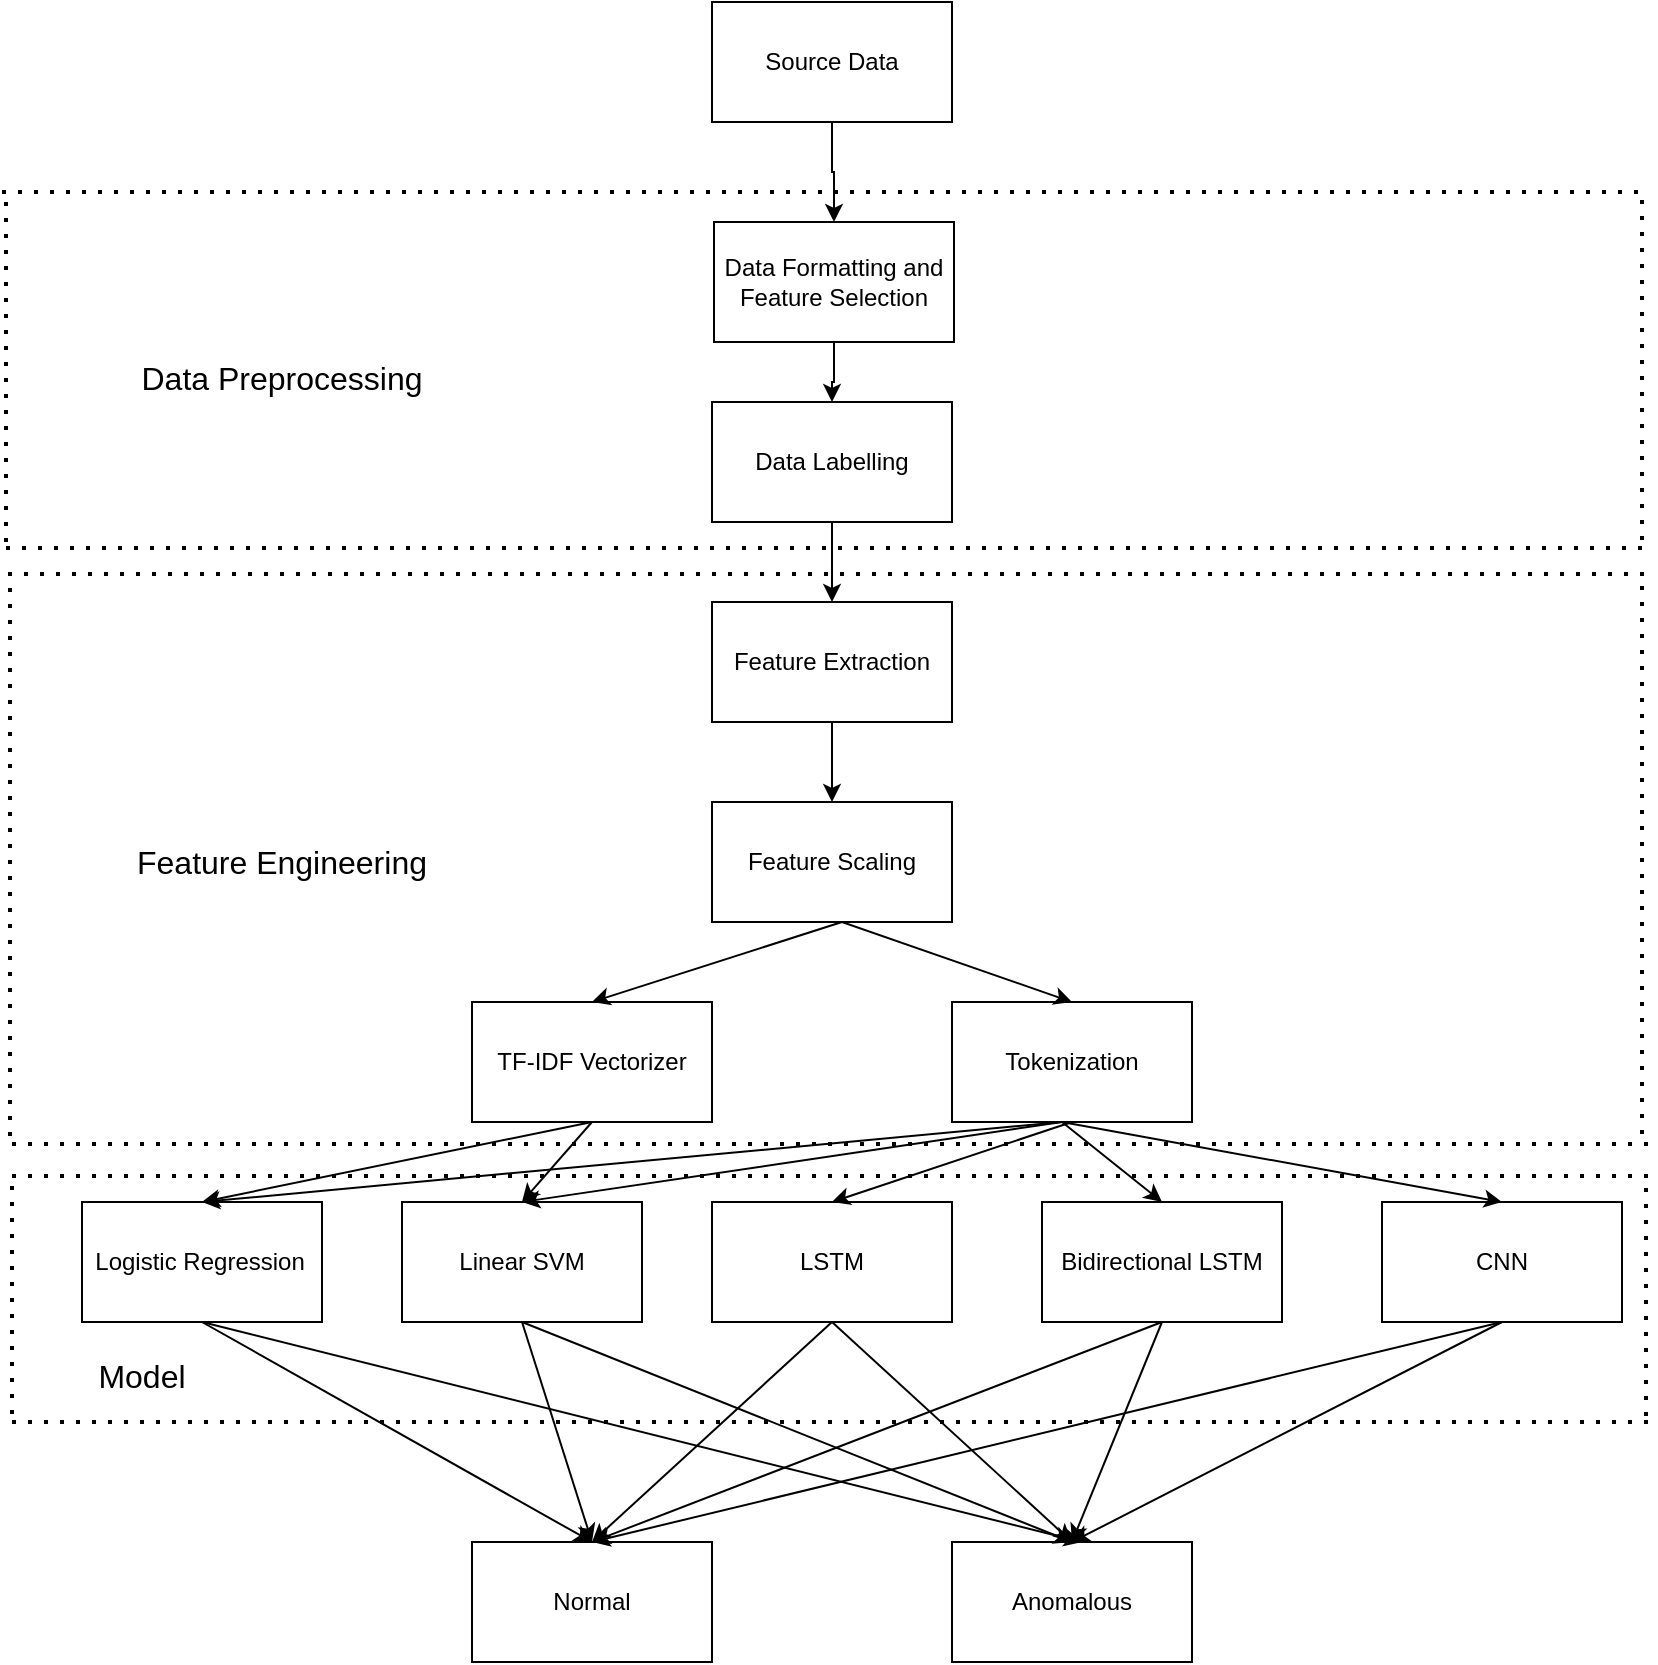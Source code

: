 <mxfile version="24.2.5" type="device">
  <diagram name="Page-1" id="T_hxxkH_KHOBAqH4aB1k">
    <mxGraphModel dx="1050" dy="522" grid="1" gridSize="10" guides="1" tooltips="1" connect="1" arrows="1" fold="1" page="1" pageScale="1" pageWidth="850" pageHeight="1100" math="0" shadow="0">
      <root>
        <mxCell id="0" />
        <mxCell id="1" parent="0" />
        <mxCell id="eUfQY9kIUvfG8wuNC-_B-15" value="" style="edgeStyle=orthogonalEdgeStyle;rounded=0;orthogonalLoop=1;jettySize=auto;html=1;" parent="1" source="eUfQY9kIUvfG8wuNC-_B-1" target="eUfQY9kIUvfG8wuNC-_B-2" edge="1">
          <mxGeometry relative="1" as="geometry" />
        </mxCell>
        <mxCell id="eUfQY9kIUvfG8wuNC-_B-1" value="Source Data" style="rounded=0;whiteSpace=wrap;html=1;" parent="1" vertex="1">
          <mxGeometry x="365" y="158" width="120" height="60" as="geometry" />
        </mxCell>
        <mxCell id="eUfQY9kIUvfG8wuNC-_B-16" value="" style="edgeStyle=orthogonalEdgeStyle;rounded=0;orthogonalLoop=1;jettySize=auto;html=1;" parent="1" source="eUfQY9kIUvfG8wuNC-_B-2" target="eUfQY9kIUvfG8wuNC-_B-4" edge="1">
          <mxGeometry relative="1" as="geometry" />
        </mxCell>
        <mxCell id="eUfQY9kIUvfG8wuNC-_B-2" value="Data Formatting and Feature Selection" style="rounded=0;whiteSpace=wrap;html=1;" parent="1" vertex="1">
          <mxGeometry x="366" y="268" width="120" height="60" as="geometry" />
        </mxCell>
        <mxCell id="eUfQY9kIUvfG8wuNC-_B-17" value="" style="edgeStyle=orthogonalEdgeStyle;rounded=0;orthogonalLoop=1;jettySize=auto;html=1;" parent="1" source="eUfQY9kIUvfG8wuNC-_B-4" target="eUfQY9kIUvfG8wuNC-_B-5" edge="1">
          <mxGeometry relative="1" as="geometry" />
        </mxCell>
        <mxCell id="eUfQY9kIUvfG8wuNC-_B-4" value="Data Labelling" style="rounded=0;whiteSpace=wrap;html=1;" parent="1" vertex="1">
          <mxGeometry x="365" y="358" width="120" height="60" as="geometry" />
        </mxCell>
        <mxCell id="eUfQY9kIUvfG8wuNC-_B-18" value="" style="edgeStyle=orthogonalEdgeStyle;rounded=0;orthogonalLoop=1;jettySize=auto;html=1;" parent="1" source="eUfQY9kIUvfG8wuNC-_B-5" target="eUfQY9kIUvfG8wuNC-_B-9" edge="1">
          <mxGeometry relative="1" as="geometry" />
        </mxCell>
        <mxCell id="eUfQY9kIUvfG8wuNC-_B-5" value="Feature Extraction" style="rounded=0;whiteSpace=wrap;html=1;" parent="1" vertex="1">
          <mxGeometry x="365" y="458" width="120" height="60" as="geometry" />
        </mxCell>
        <mxCell id="eUfQY9kIUvfG8wuNC-_B-6" value="TF-IDF Vectorizer" style="rounded=0;whiteSpace=wrap;html=1;" parent="1" vertex="1">
          <mxGeometry x="245" y="658" width="120" height="60" as="geometry" />
        </mxCell>
        <mxCell id="eUfQY9kIUvfG8wuNC-_B-8" value="Tokenization" style="rounded=0;whiteSpace=wrap;html=1;" parent="1" vertex="1">
          <mxGeometry x="485" y="658" width="120" height="60" as="geometry" />
        </mxCell>
        <mxCell id="eUfQY9kIUvfG8wuNC-_B-9" value="Feature Scaling" style="rounded=0;whiteSpace=wrap;html=1;" parent="1" vertex="1">
          <mxGeometry x="365" y="558" width="120" height="60" as="geometry" />
        </mxCell>
        <mxCell id="eUfQY9kIUvfG8wuNC-_B-10" value="LSTM" style="rounded=0;whiteSpace=wrap;html=1;" parent="1" vertex="1">
          <mxGeometry x="365" y="758" width="120" height="60" as="geometry" />
        </mxCell>
        <mxCell id="eUfQY9kIUvfG8wuNC-_B-11" value="Linear SVM" style="rounded=0;whiteSpace=wrap;html=1;" parent="1" vertex="1">
          <mxGeometry x="210" y="758" width="120" height="60" as="geometry" />
        </mxCell>
        <mxCell id="eUfQY9kIUvfG8wuNC-_B-12" value="Logistic Regression&lt;span style=&quot;white-space: pre;&quot;&gt;&#x9;&lt;/span&gt;" style="rounded=0;whiteSpace=wrap;html=1;" parent="1" vertex="1">
          <mxGeometry x="50" y="758" width="120" height="60" as="geometry" />
        </mxCell>
        <mxCell id="eUfQY9kIUvfG8wuNC-_B-13" value="Bidirectional LSTM" style="rounded=0;whiteSpace=wrap;html=1;" parent="1" vertex="1">
          <mxGeometry x="530" y="758" width="120" height="60" as="geometry" />
        </mxCell>
        <mxCell id="eUfQY9kIUvfG8wuNC-_B-14" value="CNN" style="rounded=0;whiteSpace=wrap;html=1;" parent="1" vertex="1">
          <mxGeometry x="700" y="758" width="120" height="60" as="geometry" />
        </mxCell>
        <mxCell id="eUfQY9kIUvfG8wuNC-_B-23" value="" style="endArrow=classic;html=1;rounded=0;entryX=0.5;entryY=0;entryDx=0;entryDy=0;" parent="1" target="eUfQY9kIUvfG8wuNC-_B-6" edge="1">
          <mxGeometry width="50" height="50" relative="1" as="geometry">
            <mxPoint x="430" y="618" as="sourcePoint" />
            <mxPoint x="170" y="388" as="targetPoint" />
            <Array as="points">
              <mxPoint x="430" y="618" />
            </Array>
          </mxGeometry>
        </mxCell>
        <mxCell id="eUfQY9kIUvfG8wuNC-_B-24" value="" style="endArrow=classic;html=1;rounded=0;entryX=0.5;entryY=0;entryDx=0;entryDy=0;exitX=0.5;exitY=1;exitDx=0;exitDy=0;" parent="1" source="eUfQY9kIUvfG8wuNC-_B-9" target="eUfQY9kIUvfG8wuNC-_B-8" edge="1">
          <mxGeometry width="50" height="50" relative="1" as="geometry">
            <mxPoint x="250" y="528" as="sourcePoint" />
            <mxPoint x="315" y="668" as="targetPoint" />
            <Array as="points">
              <mxPoint x="430" y="618" />
            </Array>
          </mxGeometry>
        </mxCell>
        <mxCell id="eUfQY9kIUvfG8wuNC-_B-25" value="" style="endArrow=classic;html=1;rounded=0;exitX=0.5;exitY=1;exitDx=0;exitDy=0;entryX=0.5;entryY=0;entryDx=0;entryDy=0;" parent="1" source="eUfQY9kIUvfG8wuNC-_B-6" target="eUfQY9kIUvfG8wuNC-_B-12" edge="1">
          <mxGeometry width="50" height="50" relative="1" as="geometry">
            <mxPoint x="300" y="918" as="sourcePoint" />
            <mxPoint x="420" y="798" as="targetPoint" />
          </mxGeometry>
        </mxCell>
        <mxCell id="eUfQY9kIUvfG8wuNC-_B-26" value="" style="endArrow=classic;html=1;rounded=0;exitX=0.5;exitY=1;exitDx=0;exitDy=0;entryX=0.5;entryY=0;entryDx=0;entryDy=0;" parent="1" source="eUfQY9kIUvfG8wuNC-_B-6" target="eUfQY9kIUvfG8wuNC-_B-11" edge="1">
          <mxGeometry width="50" height="50" relative="1" as="geometry">
            <mxPoint x="370" y="848" as="sourcePoint" />
            <mxPoint x="420" y="798" as="targetPoint" />
          </mxGeometry>
        </mxCell>
        <mxCell id="eUfQY9kIUvfG8wuNC-_B-27" value="" style="endArrow=classic;html=1;rounded=0;exitX=0.5;exitY=1;exitDx=0;exitDy=0;entryX=0.5;entryY=0;entryDx=0;entryDy=0;" parent="1" source="eUfQY9kIUvfG8wuNC-_B-8" target="eUfQY9kIUvfG8wuNC-_B-10" edge="1">
          <mxGeometry width="50" height="50" relative="1" as="geometry">
            <mxPoint x="370" y="848" as="sourcePoint" />
            <mxPoint x="420" y="798" as="targetPoint" />
          </mxGeometry>
        </mxCell>
        <mxCell id="eUfQY9kIUvfG8wuNC-_B-28" value="" style="endArrow=classic;html=1;rounded=0;entryX=0.5;entryY=0;entryDx=0;entryDy=0;" parent="1" target="eUfQY9kIUvfG8wuNC-_B-13" edge="1">
          <mxGeometry width="50" height="50" relative="1" as="geometry">
            <mxPoint x="540" y="718" as="sourcePoint" />
            <mxPoint x="420" y="798" as="targetPoint" />
          </mxGeometry>
        </mxCell>
        <mxCell id="eUfQY9kIUvfG8wuNC-_B-29" value="" style="endArrow=classic;html=1;rounded=0;entryX=0.5;entryY=0;entryDx=0;entryDy=0;" parent="1" target="eUfQY9kIUvfG8wuNC-_B-14" edge="1">
          <mxGeometry width="50" height="50" relative="1" as="geometry">
            <mxPoint x="540" y="718" as="sourcePoint" />
            <mxPoint x="420" y="798" as="targetPoint" />
          </mxGeometry>
        </mxCell>
        <mxCell id="eUfQY9kIUvfG8wuNC-_B-30" value="" style="endArrow=classic;html=1;rounded=0;entryX=0.5;entryY=0;entryDx=0;entryDy=0;" parent="1" target="eUfQY9kIUvfG8wuNC-_B-11" edge="1">
          <mxGeometry width="50" height="50" relative="1" as="geometry">
            <mxPoint x="540" y="718" as="sourcePoint" />
            <mxPoint x="420" y="798" as="targetPoint" />
          </mxGeometry>
        </mxCell>
        <mxCell id="eUfQY9kIUvfG8wuNC-_B-31" value="" style="endArrow=classic;html=1;rounded=0;entryX=0.5;entryY=0;entryDx=0;entryDy=0;" parent="1" target="eUfQY9kIUvfG8wuNC-_B-12" edge="1">
          <mxGeometry width="50" height="50" relative="1" as="geometry">
            <mxPoint x="540" y="718" as="sourcePoint" />
            <mxPoint x="120" y="758" as="targetPoint" />
          </mxGeometry>
        </mxCell>
        <mxCell id="eUfQY9kIUvfG8wuNC-_B-32" value="Normal" style="rounded=0;whiteSpace=wrap;html=1;" parent="1" vertex="1">
          <mxGeometry x="245" y="928" width="120" height="60" as="geometry" />
        </mxCell>
        <mxCell id="eUfQY9kIUvfG8wuNC-_B-33" value="Anomalous" style="rounded=0;whiteSpace=wrap;html=1;" parent="1" vertex="1">
          <mxGeometry x="485" y="928" width="120" height="60" as="geometry" />
        </mxCell>
        <mxCell id="eUfQY9kIUvfG8wuNC-_B-34" value="" style="endArrow=classic;html=1;rounded=0;exitX=0.5;exitY=1;exitDx=0;exitDy=0;entryX=0.5;entryY=0;entryDx=0;entryDy=0;" parent="1" source="eUfQY9kIUvfG8wuNC-_B-12" target="eUfQY9kIUvfG8wuNC-_B-32" edge="1">
          <mxGeometry width="50" height="50" relative="1" as="geometry">
            <mxPoint x="370" y="848" as="sourcePoint" />
            <mxPoint x="420" y="798" as="targetPoint" />
          </mxGeometry>
        </mxCell>
        <mxCell id="eUfQY9kIUvfG8wuNC-_B-35" value="" style="endArrow=classic;html=1;rounded=0;entryX=0.5;entryY=0;entryDx=0;entryDy=0;exitX=0.5;exitY=1;exitDx=0;exitDy=0;" parent="1" source="eUfQY9kIUvfG8wuNC-_B-14" target="eUfQY9kIUvfG8wuNC-_B-33" edge="1">
          <mxGeometry width="50" height="50" relative="1" as="geometry">
            <mxPoint x="370" y="848" as="sourcePoint" />
            <mxPoint x="420" y="798" as="targetPoint" />
          </mxGeometry>
        </mxCell>
        <mxCell id="eUfQY9kIUvfG8wuNC-_B-36" value="" style="endArrow=classic;html=1;rounded=0;exitX=0.5;exitY=1;exitDx=0;exitDy=0;entryX=0.5;entryY=0;entryDx=0;entryDy=0;" parent="1" source="eUfQY9kIUvfG8wuNC-_B-11" target="eUfQY9kIUvfG8wuNC-_B-32" edge="1">
          <mxGeometry width="50" height="50" relative="1" as="geometry">
            <mxPoint x="370" y="848" as="sourcePoint" />
            <mxPoint x="420" y="798" as="targetPoint" />
          </mxGeometry>
        </mxCell>
        <mxCell id="eUfQY9kIUvfG8wuNC-_B-37" value="" style="endArrow=classic;html=1;rounded=0;entryX=0.5;entryY=0;entryDx=0;entryDy=0;exitX=0.5;exitY=1;exitDx=0;exitDy=0;" parent="1" source="eUfQY9kIUvfG8wuNC-_B-10" target="eUfQY9kIUvfG8wuNC-_B-32" edge="1">
          <mxGeometry width="50" height="50" relative="1" as="geometry">
            <mxPoint x="370" y="848" as="sourcePoint" />
            <mxPoint x="420" y="798" as="targetPoint" />
          </mxGeometry>
        </mxCell>
        <mxCell id="eUfQY9kIUvfG8wuNC-_B-38" value="" style="endArrow=classic;html=1;rounded=0;exitX=0.5;exitY=1;exitDx=0;exitDy=0;entryX=0.5;entryY=0;entryDx=0;entryDy=0;" parent="1" source="eUfQY9kIUvfG8wuNC-_B-13" target="eUfQY9kIUvfG8wuNC-_B-32" edge="1">
          <mxGeometry width="50" height="50" relative="1" as="geometry">
            <mxPoint x="370" y="848" as="sourcePoint" />
            <mxPoint x="310" y="908" as="targetPoint" />
          </mxGeometry>
        </mxCell>
        <mxCell id="eUfQY9kIUvfG8wuNC-_B-39" value="" style="endArrow=classic;html=1;rounded=0;entryX=0.5;entryY=0;entryDx=0;entryDy=0;" parent="1" target="eUfQY9kIUvfG8wuNC-_B-32" edge="1">
          <mxGeometry width="50" height="50" relative="1" as="geometry">
            <mxPoint x="760" y="818" as="sourcePoint" />
            <mxPoint x="420" y="798" as="targetPoint" />
          </mxGeometry>
        </mxCell>
        <mxCell id="eUfQY9kIUvfG8wuNC-_B-40" value="" style="endArrow=classic;html=1;rounded=0;entryX=0.5;entryY=0;entryDx=0;entryDy=0;" parent="1" target="eUfQY9kIUvfG8wuNC-_B-33" edge="1">
          <mxGeometry width="50" height="50" relative="1" as="geometry">
            <mxPoint x="590" y="818" as="sourcePoint" />
            <mxPoint x="550" y="908" as="targetPoint" />
          </mxGeometry>
        </mxCell>
        <mxCell id="eUfQY9kIUvfG8wuNC-_B-41" value="" style="endArrow=classic;html=1;rounded=0;entryX=0.5;entryY=0;entryDx=0;entryDy=0;exitX=0.5;exitY=1;exitDx=0;exitDy=0;" parent="1" source="eUfQY9kIUvfG8wuNC-_B-10" target="eUfQY9kIUvfG8wuNC-_B-33" edge="1">
          <mxGeometry width="50" height="50" relative="1" as="geometry">
            <mxPoint x="380" y="858" as="sourcePoint" />
            <mxPoint x="420" y="798" as="targetPoint" />
          </mxGeometry>
        </mxCell>
        <mxCell id="eUfQY9kIUvfG8wuNC-_B-42" value="" style="endArrow=classic;html=1;rounded=0;entryX=0.5;entryY=0;entryDx=0;entryDy=0;" parent="1" target="eUfQY9kIUvfG8wuNC-_B-33" edge="1">
          <mxGeometry width="50" height="50" relative="1" as="geometry">
            <mxPoint x="270" y="818" as="sourcePoint" />
            <mxPoint x="420" y="798" as="targetPoint" />
          </mxGeometry>
        </mxCell>
        <mxCell id="eUfQY9kIUvfG8wuNC-_B-43" value="" style="endArrow=classic;html=1;rounded=0;exitX=0.5;exitY=1;exitDx=0;exitDy=0;" parent="1" source="eUfQY9kIUvfG8wuNC-_B-12" edge="1">
          <mxGeometry width="50" height="50" relative="1" as="geometry">
            <mxPoint x="370" y="848" as="sourcePoint" />
            <mxPoint x="550" y="928" as="targetPoint" />
          </mxGeometry>
        </mxCell>
        <mxCell id="eUfQY9kIUvfG8wuNC-_B-44" value="" style="endArrow=none;dashed=1;html=1;dashPattern=1 3;strokeWidth=2;rounded=0;" parent="1" edge="1">
          <mxGeometry width="50" height="50" relative="1" as="geometry">
            <mxPoint x="10" y="253" as="sourcePoint" />
            <mxPoint x="830" y="253" as="targetPoint" />
          </mxGeometry>
        </mxCell>
        <mxCell id="eUfQY9kIUvfG8wuNC-_B-45" value="" style="endArrow=none;dashed=1;html=1;dashPattern=1 3;strokeWidth=2;rounded=0;" parent="1" edge="1">
          <mxGeometry width="50" height="50" relative="1" as="geometry">
            <mxPoint x="12" y="431" as="sourcePoint" />
            <mxPoint x="832" y="431" as="targetPoint" />
          </mxGeometry>
        </mxCell>
        <mxCell id="eUfQY9kIUvfG8wuNC-_B-46" value="" style="endArrow=none;dashed=1;html=1;dashPattern=1 3;strokeWidth=2;rounded=0;" parent="1" edge="1">
          <mxGeometry width="50" height="50" relative="1" as="geometry">
            <mxPoint x="13" y="444" as="sourcePoint" />
            <mxPoint x="833" y="444" as="targetPoint" />
          </mxGeometry>
        </mxCell>
        <mxCell id="eUfQY9kIUvfG8wuNC-_B-47" value="" style="endArrow=none;dashed=1;html=1;dashPattern=1 3;strokeWidth=2;rounded=0;" parent="1" edge="1">
          <mxGeometry width="50" height="50" relative="1" as="geometry">
            <mxPoint x="15" y="729" as="sourcePoint" />
            <mxPoint x="835" y="729" as="targetPoint" />
          </mxGeometry>
        </mxCell>
        <mxCell id="eUfQY9kIUvfG8wuNC-_B-48" value="" style="endArrow=none;dashed=1;html=1;dashPattern=1 3;strokeWidth=2;rounded=0;" parent="1" edge="1">
          <mxGeometry width="50" height="50" relative="1" as="geometry">
            <mxPoint x="12" y="428" as="sourcePoint" />
            <mxPoint x="12" y="258" as="targetPoint" />
          </mxGeometry>
        </mxCell>
        <mxCell id="eUfQY9kIUvfG8wuNC-_B-49" value="" style="endArrow=none;dashed=1;html=1;dashPattern=1 3;strokeWidth=2;rounded=0;" parent="1" edge="1">
          <mxGeometry width="50" height="50" relative="1" as="geometry">
            <mxPoint x="830" y="427" as="sourcePoint" />
            <mxPoint x="830" y="257" as="targetPoint" />
          </mxGeometry>
        </mxCell>
        <mxCell id="eUfQY9kIUvfG8wuNC-_B-50" value="" style="endArrow=none;dashed=1;html=1;dashPattern=1 3;strokeWidth=2;rounded=0;" parent="1" edge="1">
          <mxGeometry width="50" height="50" relative="1" as="geometry">
            <mxPoint x="14" y="725" as="sourcePoint" />
            <mxPoint x="14" y="445" as="targetPoint" />
          </mxGeometry>
        </mxCell>
        <mxCell id="eUfQY9kIUvfG8wuNC-_B-51" value="" style="endArrow=none;dashed=1;html=1;dashPattern=1 3;strokeWidth=2;rounded=0;" parent="1" edge="1">
          <mxGeometry width="50" height="50" relative="1" as="geometry">
            <mxPoint x="830" y="724" as="sourcePoint" />
            <mxPoint x="830" y="444" as="targetPoint" />
          </mxGeometry>
        </mxCell>
        <mxCell id="eUfQY9kIUvfG8wuNC-_B-52" value="" style="endArrow=none;dashed=1;html=1;dashPattern=1 3;strokeWidth=2;rounded=0;" parent="1" edge="1">
          <mxGeometry width="50" height="50" relative="1" as="geometry">
            <mxPoint x="15" y="745" as="sourcePoint" />
            <mxPoint x="835" y="745" as="targetPoint" />
          </mxGeometry>
        </mxCell>
        <mxCell id="eUfQY9kIUvfG8wuNC-_B-53" value="" style="endArrow=none;dashed=1;html=1;dashPattern=1 3;strokeWidth=2;rounded=0;" parent="1" edge="1">
          <mxGeometry width="50" height="50" relative="1" as="geometry">
            <mxPoint x="15" y="868" as="sourcePoint" />
            <mxPoint x="835" y="868" as="targetPoint" />
          </mxGeometry>
        </mxCell>
        <mxCell id="eUfQY9kIUvfG8wuNC-_B-54" value="" style="endArrow=none;dashed=1;html=1;dashPattern=1 3;strokeWidth=2;rounded=0;" parent="1" edge="1">
          <mxGeometry width="50" height="50" relative="1" as="geometry">
            <mxPoint x="15" y="864" as="sourcePoint" />
            <mxPoint x="15" y="744" as="targetPoint" />
          </mxGeometry>
        </mxCell>
        <mxCell id="eUfQY9kIUvfG8wuNC-_B-55" value="" style="endArrow=none;dashed=1;html=1;dashPattern=1 3;strokeWidth=2;rounded=0;" parent="1" edge="1">
          <mxGeometry width="50" height="50" relative="1" as="geometry">
            <mxPoint x="832" y="865" as="sourcePoint" />
            <mxPoint x="832" y="745" as="targetPoint" />
          </mxGeometry>
        </mxCell>
        <mxCell id="A5fSX-imJSngicMHDfxJ-1" value="&lt;font style=&quot;font-size: 16px;&quot;&gt;Data Preprocessing&lt;/font&gt;" style="text;html=1;align=center;verticalAlign=middle;whiteSpace=wrap;rounded=0;" vertex="1" parent="1">
          <mxGeometry x="65" y="320" width="170" height="52" as="geometry" />
        </mxCell>
        <mxCell id="A5fSX-imJSngicMHDfxJ-2" value="&lt;font style=&quot;font-size: 16px;&quot;&gt;Feature Engineering&lt;/font&gt;" style="text;html=1;align=center;verticalAlign=middle;whiteSpace=wrap;rounded=0;" vertex="1" parent="1">
          <mxGeometry x="50" y="567" width="200" height="42" as="geometry" />
        </mxCell>
        <mxCell id="A5fSX-imJSngicMHDfxJ-3" value="&lt;font style=&quot;font-size: 16px;&quot;&gt;Model&lt;/font&gt;" style="text;html=1;align=center;verticalAlign=middle;whiteSpace=wrap;rounded=0;" vertex="1" parent="1">
          <mxGeometry x="40" y="830" width="80" height="30" as="geometry" />
        </mxCell>
      </root>
    </mxGraphModel>
  </diagram>
</mxfile>
